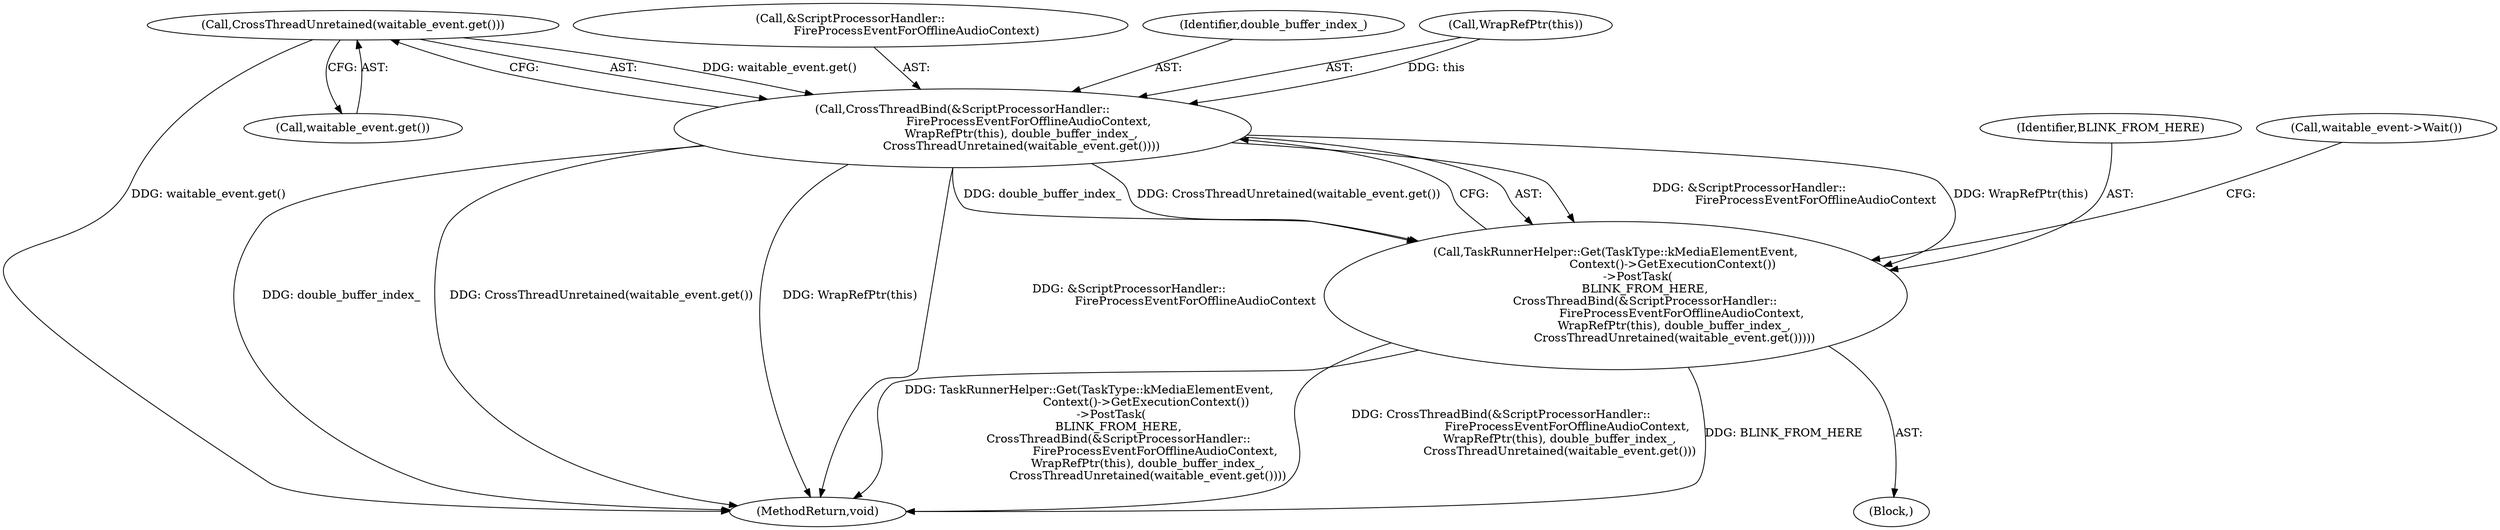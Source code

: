 digraph "0_Chrome_783c28d59c4c748ef9b787d4717882c90c5b227b@API" {
"1000300" [label="(Call,CrossThreadUnretained(waitable_event.get()))"];
"1000294" [label="(Call,CrossThreadBind(&ScriptProcessorHandler::\n                                    FireProcessEventForOfflineAudioContext,\n                                WrapRefPtr(this), double_buffer_index_,\n                                CrossThreadUnretained(waitable_event.get())))"];
"1000292" [label="(Call,TaskRunnerHelper::Get(TaskType::kMediaElementEvent,\n                               Context()->GetExecutionContext())\n            ->PostTask(\n                BLINK_FROM_HERE,\n                CrossThreadBind(&ScriptProcessorHandler::\n                                    FireProcessEventForOfflineAudioContext,\n                                WrapRefPtr(this), double_buffer_index_,\n                                CrossThreadUnretained(waitable_event.get()))))"];
"1000294" [label="(Call,CrossThreadBind(&ScriptProcessorHandler::\n                                    FireProcessEventForOfflineAudioContext,\n                                WrapRefPtr(this), double_buffer_index_,\n                                CrossThreadUnretained(waitable_event.get())))"];
"1000301" [label="(Call,waitable_event.get())"];
"1000293" [label="(Identifier,BLINK_FROM_HERE)"];
"1000292" [label="(Call,TaskRunnerHelper::Get(TaskType::kMediaElementEvent,\n                               Context()->GetExecutionContext())\n            ->PostTask(\n                BLINK_FROM_HERE,\n                CrossThreadBind(&ScriptProcessorHandler::\n                                    FireProcessEventForOfflineAudioContext,\n                                WrapRefPtr(this), double_buffer_index_,\n                                CrossThreadUnretained(waitable_event.get()))))"];
"1000304" [label="(MethodReturn,void)"];
"1000300" [label="(Call,CrossThreadUnretained(waitable_event.get()))"];
"1000302" [label="(Call,waitable_event->Wait())"];
"1000291" [label="(Block,)"];
"1000295" [label="(Call,&ScriptProcessorHandler::\n                                    FireProcessEventForOfflineAudioContext)"];
"1000299" [label="(Identifier,double_buffer_index_)"];
"1000297" [label="(Call,WrapRefPtr(this))"];
"1000300" -> "1000294"  [label="AST: "];
"1000300" -> "1000301"  [label="CFG: "];
"1000301" -> "1000300"  [label="AST: "];
"1000294" -> "1000300"  [label="CFG: "];
"1000300" -> "1000304"  [label="DDG: waitable_event.get()"];
"1000300" -> "1000294"  [label="DDG: waitable_event.get()"];
"1000294" -> "1000292"  [label="AST: "];
"1000295" -> "1000294"  [label="AST: "];
"1000297" -> "1000294"  [label="AST: "];
"1000299" -> "1000294"  [label="AST: "];
"1000292" -> "1000294"  [label="CFG: "];
"1000294" -> "1000304"  [label="DDG: double_buffer_index_"];
"1000294" -> "1000304"  [label="DDG: CrossThreadUnretained(waitable_event.get())"];
"1000294" -> "1000304"  [label="DDG: WrapRefPtr(this)"];
"1000294" -> "1000304"  [label="DDG: &ScriptProcessorHandler::\n                                    FireProcessEventForOfflineAudioContext"];
"1000294" -> "1000292"  [label="DDG: &ScriptProcessorHandler::\n                                    FireProcessEventForOfflineAudioContext"];
"1000294" -> "1000292"  [label="DDG: WrapRefPtr(this)"];
"1000294" -> "1000292"  [label="DDG: double_buffer_index_"];
"1000294" -> "1000292"  [label="DDG: CrossThreadUnretained(waitable_event.get())"];
"1000297" -> "1000294"  [label="DDG: this"];
"1000292" -> "1000291"  [label="AST: "];
"1000293" -> "1000292"  [label="AST: "];
"1000302" -> "1000292"  [label="CFG: "];
"1000292" -> "1000304"  [label="DDG: TaskRunnerHelper::Get(TaskType::kMediaElementEvent,\n                               Context()->GetExecutionContext())\n            ->PostTask(\n                BLINK_FROM_HERE,\n                CrossThreadBind(&ScriptProcessorHandler::\n                                    FireProcessEventForOfflineAudioContext,\n                                WrapRefPtr(this), double_buffer_index_,\n                                CrossThreadUnretained(waitable_event.get())))"];
"1000292" -> "1000304"  [label="DDG: CrossThreadBind(&ScriptProcessorHandler::\n                                    FireProcessEventForOfflineAudioContext,\n                                WrapRefPtr(this), double_buffer_index_,\n                                CrossThreadUnretained(waitable_event.get()))"];
"1000292" -> "1000304"  [label="DDG: BLINK_FROM_HERE"];
}
